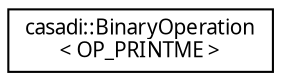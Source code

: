 digraph "Graphical Class Hierarchy"
{
  edge [fontname="FreeSans.ttf",fontsize="10",labelfontname="FreeSans.ttf",labelfontsize="10"];
  node [fontname="FreeSans.ttf",fontsize="10",shape=record];
  rankdir="LR";
  Node1 [label="casadi::BinaryOperation\l\< OP_PRINTME \>",height=0.2,width=0.4,color="black", fillcolor="white", style="filled",URL="$da/d86/structcasadi_1_1BinaryOperation_3_01OP__PRINTME_01_4.html",tooltip="Identity operator with the side effect of printing. "];
}
